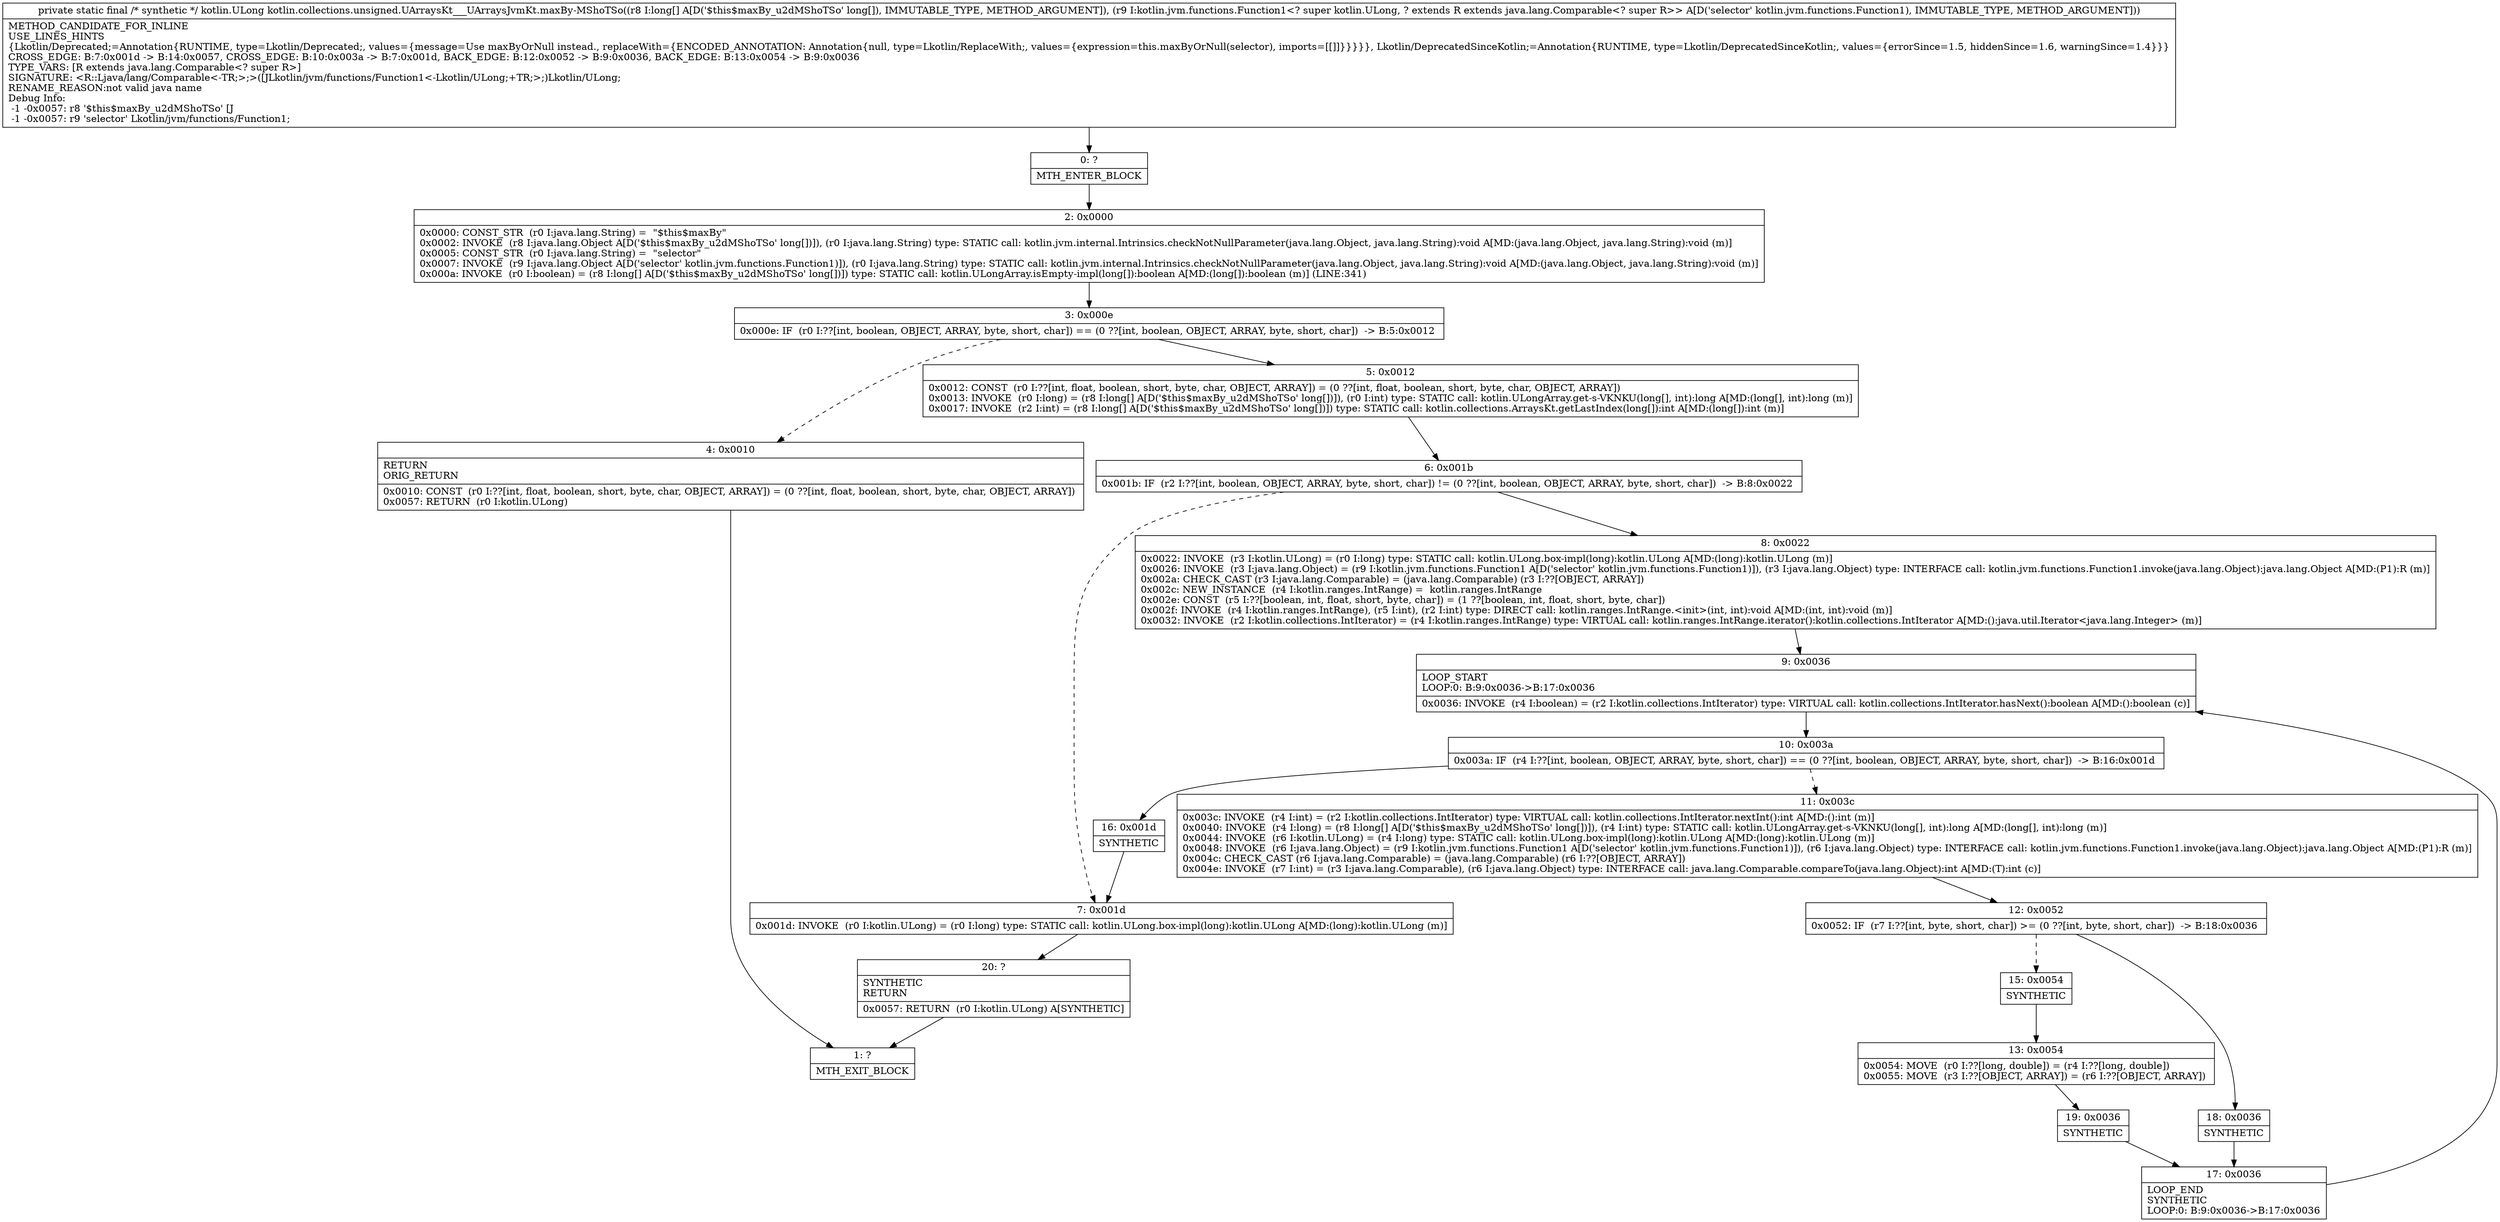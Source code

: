 digraph "CFG forkotlin.collections.unsigned.UArraysKt___UArraysJvmKt.maxBy\-MShoTSo([JLkotlin\/jvm\/functions\/Function1;)Lkotlin\/ULong;" {
Node_0 [shape=record,label="{0\:\ ?|MTH_ENTER_BLOCK\l}"];
Node_2 [shape=record,label="{2\:\ 0x0000|0x0000: CONST_STR  (r0 I:java.lang.String) =  \"$this$maxBy\" \l0x0002: INVOKE  (r8 I:java.lang.Object A[D('$this$maxBy_u2dMShoTSo' long[])]), (r0 I:java.lang.String) type: STATIC call: kotlin.jvm.internal.Intrinsics.checkNotNullParameter(java.lang.Object, java.lang.String):void A[MD:(java.lang.Object, java.lang.String):void (m)]\l0x0005: CONST_STR  (r0 I:java.lang.String) =  \"selector\" \l0x0007: INVOKE  (r9 I:java.lang.Object A[D('selector' kotlin.jvm.functions.Function1)]), (r0 I:java.lang.String) type: STATIC call: kotlin.jvm.internal.Intrinsics.checkNotNullParameter(java.lang.Object, java.lang.String):void A[MD:(java.lang.Object, java.lang.String):void (m)]\l0x000a: INVOKE  (r0 I:boolean) = (r8 I:long[] A[D('$this$maxBy_u2dMShoTSo' long[])]) type: STATIC call: kotlin.ULongArray.isEmpty\-impl(long[]):boolean A[MD:(long[]):boolean (m)] (LINE:341)\l}"];
Node_3 [shape=record,label="{3\:\ 0x000e|0x000e: IF  (r0 I:??[int, boolean, OBJECT, ARRAY, byte, short, char]) == (0 ??[int, boolean, OBJECT, ARRAY, byte, short, char])  \-\> B:5:0x0012 \l}"];
Node_4 [shape=record,label="{4\:\ 0x0010|RETURN\lORIG_RETURN\l|0x0010: CONST  (r0 I:??[int, float, boolean, short, byte, char, OBJECT, ARRAY]) = (0 ??[int, float, boolean, short, byte, char, OBJECT, ARRAY]) \l0x0057: RETURN  (r0 I:kotlin.ULong) \l}"];
Node_1 [shape=record,label="{1\:\ ?|MTH_EXIT_BLOCK\l}"];
Node_5 [shape=record,label="{5\:\ 0x0012|0x0012: CONST  (r0 I:??[int, float, boolean, short, byte, char, OBJECT, ARRAY]) = (0 ??[int, float, boolean, short, byte, char, OBJECT, ARRAY]) \l0x0013: INVOKE  (r0 I:long) = (r8 I:long[] A[D('$this$maxBy_u2dMShoTSo' long[])]), (r0 I:int) type: STATIC call: kotlin.ULongArray.get\-s\-VKNKU(long[], int):long A[MD:(long[], int):long (m)]\l0x0017: INVOKE  (r2 I:int) = (r8 I:long[] A[D('$this$maxBy_u2dMShoTSo' long[])]) type: STATIC call: kotlin.collections.ArraysKt.getLastIndex(long[]):int A[MD:(long[]):int (m)]\l}"];
Node_6 [shape=record,label="{6\:\ 0x001b|0x001b: IF  (r2 I:??[int, boolean, OBJECT, ARRAY, byte, short, char]) != (0 ??[int, boolean, OBJECT, ARRAY, byte, short, char])  \-\> B:8:0x0022 \l}"];
Node_7 [shape=record,label="{7\:\ 0x001d|0x001d: INVOKE  (r0 I:kotlin.ULong) = (r0 I:long) type: STATIC call: kotlin.ULong.box\-impl(long):kotlin.ULong A[MD:(long):kotlin.ULong (m)]\l}"];
Node_20 [shape=record,label="{20\:\ ?|SYNTHETIC\lRETURN\l|0x0057: RETURN  (r0 I:kotlin.ULong) A[SYNTHETIC]\l}"];
Node_8 [shape=record,label="{8\:\ 0x0022|0x0022: INVOKE  (r3 I:kotlin.ULong) = (r0 I:long) type: STATIC call: kotlin.ULong.box\-impl(long):kotlin.ULong A[MD:(long):kotlin.ULong (m)]\l0x0026: INVOKE  (r3 I:java.lang.Object) = (r9 I:kotlin.jvm.functions.Function1 A[D('selector' kotlin.jvm.functions.Function1)]), (r3 I:java.lang.Object) type: INTERFACE call: kotlin.jvm.functions.Function1.invoke(java.lang.Object):java.lang.Object A[MD:(P1):R (m)]\l0x002a: CHECK_CAST (r3 I:java.lang.Comparable) = (java.lang.Comparable) (r3 I:??[OBJECT, ARRAY]) \l0x002c: NEW_INSTANCE  (r4 I:kotlin.ranges.IntRange) =  kotlin.ranges.IntRange \l0x002e: CONST  (r5 I:??[boolean, int, float, short, byte, char]) = (1 ??[boolean, int, float, short, byte, char]) \l0x002f: INVOKE  (r4 I:kotlin.ranges.IntRange), (r5 I:int), (r2 I:int) type: DIRECT call: kotlin.ranges.IntRange.\<init\>(int, int):void A[MD:(int, int):void (m)]\l0x0032: INVOKE  (r2 I:kotlin.collections.IntIterator) = (r4 I:kotlin.ranges.IntRange) type: VIRTUAL call: kotlin.ranges.IntRange.iterator():kotlin.collections.IntIterator A[MD:():java.util.Iterator\<java.lang.Integer\> (m)]\l}"];
Node_9 [shape=record,label="{9\:\ 0x0036|LOOP_START\lLOOP:0: B:9:0x0036\-\>B:17:0x0036\l|0x0036: INVOKE  (r4 I:boolean) = (r2 I:kotlin.collections.IntIterator) type: VIRTUAL call: kotlin.collections.IntIterator.hasNext():boolean A[MD:():boolean (c)]\l}"];
Node_10 [shape=record,label="{10\:\ 0x003a|0x003a: IF  (r4 I:??[int, boolean, OBJECT, ARRAY, byte, short, char]) == (0 ??[int, boolean, OBJECT, ARRAY, byte, short, char])  \-\> B:16:0x001d \l}"];
Node_11 [shape=record,label="{11\:\ 0x003c|0x003c: INVOKE  (r4 I:int) = (r2 I:kotlin.collections.IntIterator) type: VIRTUAL call: kotlin.collections.IntIterator.nextInt():int A[MD:():int (m)]\l0x0040: INVOKE  (r4 I:long) = (r8 I:long[] A[D('$this$maxBy_u2dMShoTSo' long[])]), (r4 I:int) type: STATIC call: kotlin.ULongArray.get\-s\-VKNKU(long[], int):long A[MD:(long[], int):long (m)]\l0x0044: INVOKE  (r6 I:kotlin.ULong) = (r4 I:long) type: STATIC call: kotlin.ULong.box\-impl(long):kotlin.ULong A[MD:(long):kotlin.ULong (m)]\l0x0048: INVOKE  (r6 I:java.lang.Object) = (r9 I:kotlin.jvm.functions.Function1 A[D('selector' kotlin.jvm.functions.Function1)]), (r6 I:java.lang.Object) type: INTERFACE call: kotlin.jvm.functions.Function1.invoke(java.lang.Object):java.lang.Object A[MD:(P1):R (m)]\l0x004c: CHECK_CAST (r6 I:java.lang.Comparable) = (java.lang.Comparable) (r6 I:??[OBJECT, ARRAY]) \l0x004e: INVOKE  (r7 I:int) = (r3 I:java.lang.Comparable), (r6 I:java.lang.Object) type: INTERFACE call: java.lang.Comparable.compareTo(java.lang.Object):int A[MD:(T):int (c)]\l}"];
Node_12 [shape=record,label="{12\:\ 0x0052|0x0052: IF  (r7 I:??[int, byte, short, char]) \>= (0 ??[int, byte, short, char])  \-\> B:18:0x0036 \l}"];
Node_15 [shape=record,label="{15\:\ 0x0054|SYNTHETIC\l}"];
Node_13 [shape=record,label="{13\:\ 0x0054|0x0054: MOVE  (r0 I:??[long, double]) = (r4 I:??[long, double]) \l0x0055: MOVE  (r3 I:??[OBJECT, ARRAY]) = (r6 I:??[OBJECT, ARRAY]) \l}"];
Node_19 [shape=record,label="{19\:\ 0x0036|SYNTHETIC\l}"];
Node_17 [shape=record,label="{17\:\ 0x0036|LOOP_END\lSYNTHETIC\lLOOP:0: B:9:0x0036\-\>B:17:0x0036\l}"];
Node_18 [shape=record,label="{18\:\ 0x0036|SYNTHETIC\l}"];
Node_16 [shape=record,label="{16\:\ 0x001d|SYNTHETIC\l}"];
MethodNode[shape=record,label="{private static final \/* synthetic *\/ kotlin.ULong kotlin.collections.unsigned.UArraysKt___UArraysJvmKt.maxBy\-MShoTSo((r8 I:long[] A[D('$this$maxBy_u2dMShoTSo' long[]), IMMUTABLE_TYPE, METHOD_ARGUMENT]), (r9 I:kotlin.jvm.functions.Function1\<? super kotlin.ULong, ? extends R extends java.lang.Comparable\<? super R\>\> A[D('selector' kotlin.jvm.functions.Function1), IMMUTABLE_TYPE, METHOD_ARGUMENT]))  | METHOD_CANDIDATE_FOR_INLINE\lUSE_LINES_HINTS\l\{Lkotlin\/Deprecated;=Annotation\{RUNTIME, type=Lkotlin\/Deprecated;, values=\{message=Use maxByOrNull instead., replaceWith=\{ENCODED_ANNOTATION: Annotation\{null, type=Lkotlin\/ReplaceWith;, values=\{expression=this.maxByOrNull(selector), imports=[[]]\}\}\}\}\}, Lkotlin\/DeprecatedSinceKotlin;=Annotation\{RUNTIME, type=Lkotlin\/DeprecatedSinceKotlin;, values=\{errorSince=1.5, hiddenSince=1.6, warningSince=1.4\}\}\}\lCROSS_EDGE: B:7:0x001d \-\> B:14:0x0057, CROSS_EDGE: B:10:0x003a \-\> B:7:0x001d, BACK_EDGE: B:12:0x0052 \-\> B:9:0x0036, BACK_EDGE: B:13:0x0054 \-\> B:9:0x0036\lTYPE_VARS: [R extends java.lang.Comparable\<? super R\>]\lSIGNATURE: \<R::Ljava\/lang\/Comparable\<\-TR;\>;\>([JLkotlin\/jvm\/functions\/Function1\<\-Lkotlin\/ULong;+TR;\>;)Lkotlin\/ULong;\lRENAME_REASON:not valid java name\lDebug Info:\l  \-1 \-0x0057: r8 '$this$maxBy_u2dMShoTSo' [J\l  \-1 \-0x0057: r9 'selector' Lkotlin\/jvm\/functions\/Function1;\l}"];
MethodNode -> Node_0;Node_0 -> Node_2;
Node_2 -> Node_3;
Node_3 -> Node_4[style=dashed];
Node_3 -> Node_5;
Node_4 -> Node_1;
Node_5 -> Node_6;
Node_6 -> Node_7[style=dashed];
Node_6 -> Node_8;
Node_7 -> Node_20;
Node_20 -> Node_1;
Node_8 -> Node_9;
Node_9 -> Node_10;
Node_10 -> Node_11[style=dashed];
Node_10 -> Node_16;
Node_11 -> Node_12;
Node_12 -> Node_15[style=dashed];
Node_12 -> Node_18;
Node_15 -> Node_13;
Node_13 -> Node_19;
Node_19 -> Node_17;
Node_17 -> Node_9;
Node_18 -> Node_17;
Node_16 -> Node_7;
}

